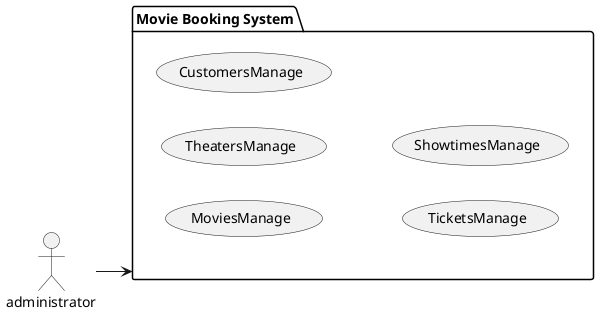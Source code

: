 @startuml

@startuml
left to right direction
actor administrator

package "Movie Booking System" as mbs {
usecase MoviesManage
usecase TheatersManage
usecase CustomersManage
usecase TicketsManage
usecase ShowtimesManage
}

administrator --> mbs
@enduml

@enduml